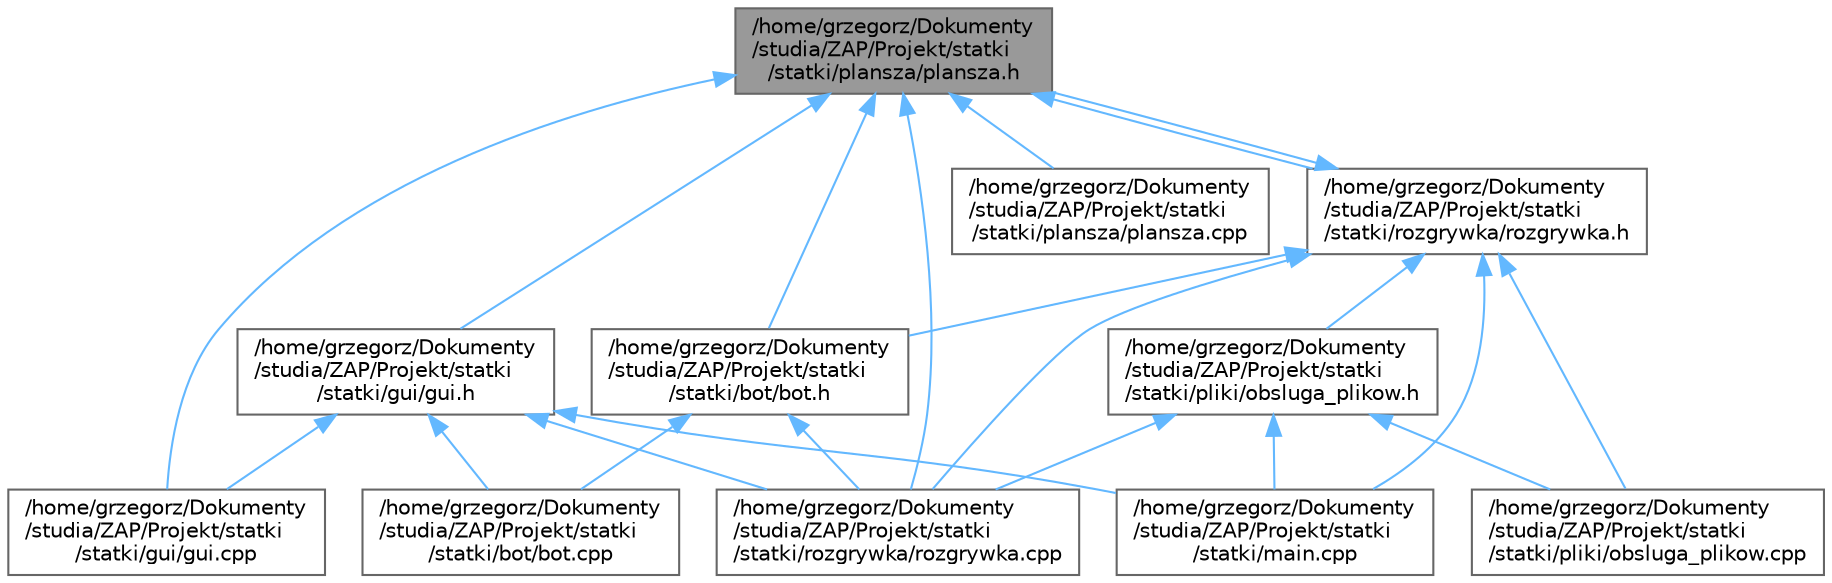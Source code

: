 digraph "/home/grzegorz/Dokumenty/studia/ZAP/Projekt/statki/statki/plansza/plansza.h"
{
 // LATEX_PDF_SIZE
  bgcolor="transparent";
  edge [fontname=Helvetica,fontsize=10,labelfontname=Helvetica,labelfontsize=10];
  node [fontname=Helvetica,fontsize=10,shape=box,height=0.2,width=0.4];
  Node1 [id="Node000001",label="/home/grzegorz/Dokumenty\l/studia/ZAP/Projekt/statki\l/statki/plansza/plansza.h",height=0.2,width=0.4,color="gray40", fillcolor="grey60", style="filled", fontcolor="black",tooltip=" "];
  Node1 -> Node2 [id="edge22_Node000001_Node000002",dir="back",color="steelblue1",style="solid",tooltip=" "];
  Node2 [id="Node000002",label="/home/grzegorz/Dokumenty\l/studia/ZAP/Projekt/statki\l/statki/bot/bot.h",height=0.2,width=0.4,color="grey40", fillcolor="white", style="filled",URL="$bot_8h.html",tooltip=" "];
  Node2 -> Node3 [id="edge23_Node000002_Node000003",dir="back",color="steelblue1",style="solid",tooltip=" "];
  Node3 [id="Node000003",label="/home/grzegorz/Dokumenty\l/studia/ZAP/Projekt/statki\l/statki/bot/bot.cpp",height=0.2,width=0.4,color="grey40", fillcolor="white", style="filled",URL="$bot_8cpp.html",tooltip=" "];
  Node2 -> Node4 [id="edge24_Node000002_Node000004",dir="back",color="steelblue1",style="solid",tooltip=" "];
  Node4 [id="Node000004",label="/home/grzegorz/Dokumenty\l/studia/ZAP/Projekt/statki\l/statki/rozgrywka/rozgrywka.cpp",height=0.2,width=0.4,color="grey40", fillcolor="white", style="filled",URL="$rozgrywka_8cpp.html",tooltip=" "];
  Node1 -> Node5 [id="edge25_Node000001_Node000005",dir="back",color="steelblue1",style="solid",tooltip=" "];
  Node5 [id="Node000005",label="/home/grzegorz/Dokumenty\l/studia/ZAP/Projekt/statki\l/statki/gui/gui.cpp",height=0.2,width=0.4,color="grey40", fillcolor="white", style="filled",URL="$gui_8cpp.html",tooltip=" "];
  Node1 -> Node6 [id="edge26_Node000001_Node000006",dir="back",color="steelblue1",style="solid",tooltip=" "];
  Node6 [id="Node000006",label="/home/grzegorz/Dokumenty\l/studia/ZAP/Projekt/statki\l/statki/gui/gui.h",height=0.2,width=0.4,color="grey40", fillcolor="white", style="filled",URL="$gui_8h.html",tooltip=" "];
  Node6 -> Node3 [id="edge27_Node000006_Node000003",dir="back",color="steelblue1",style="solid",tooltip=" "];
  Node6 -> Node5 [id="edge28_Node000006_Node000005",dir="back",color="steelblue1",style="solid",tooltip=" "];
  Node6 -> Node7 [id="edge29_Node000006_Node000007",dir="back",color="steelblue1",style="solid",tooltip=" "];
  Node7 [id="Node000007",label="/home/grzegorz/Dokumenty\l/studia/ZAP/Projekt/statki\l/statki/main.cpp",height=0.2,width=0.4,color="grey40", fillcolor="white", style="filled",URL="$main_8cpp.html",tooltip=" "];
  Node6 -> Node4 [id="edge30_Node000006_Node000004",dir="back",color="steelblue1",style="solid",tooltip=" "];
  Node1 -> Node8 [id="edge31_Node000001_Node000008",dir="back",color="steelblue1",style="solid",tooltip=" "];
  Node8 [id="Node000008",label="/home/grzegorz/Dokumenty\l/studia/ZAP/Projekt/statki\l/statki/plansza/plansza.cpp",height=0.2,width=0.4,color="grey40", fillcolor="white", style="filled",URL="$plansza_8cpp.html",tooltip=" "];
  Node1 -> Node4 [id="edge32_Node000001_Node000004",dir="back",color="steelblue1",style="solid",tooltip=" "];
  Node1 -> Node9 [id="edge33_Node000001_Node000009",dir="back",color="steelblue1",style="solid",tooltip=" "];
  Node9 [id="Node000009",label="/home/grzegorz/Dokumenty\l/studia/ZAP/Projekt/statki\l/statki/rozgrywka/rozgrywka.h",height=0.2,width=0.4,color="grey40", fillcolor="white", style="filled",URL="$rozgrywka_8h.html",tooltip=" "];
  Node9 -> Node2 [id="edge34_Node000009_Node000002",dir="back",color="steelblue1",style="solid",tooltip=" "];
  Node9 -> Node7 [id="edge35_Node000009_Node000007",dir="back",color="steelblue1",style="solid",tooltip=" "];
  Node9 -> Node1 [id="edge36_Node000009_Node000001",dir="back",color="steelblue1",style="solid",tooltip=" "];
  Node9 -> Node10 [id="edge37_Node000009_Node000010",dir="back",color="steelblue1",style="solid",tooltip=" "];
  Node10 [id="Node000010",label="/home/grzegorz/Dokumenty\l/studia/ZAP/Projekt/statki\l/statki/pliki/obsluga_plikow.cpp",height=0.2,width=0.4,color="grey40", fillcolor="white", style="filled",URL="$obsluga__plikow_8cpp.html",tooltip=" "];
  Node9 -> Node11 [id="edge38_Node000009_Node000011",dir="back",color="steelblue1",style="solid",tooltip=" "];
  Node11 [id="Node000011",label="/home/grzegorz/Dokumenty\l/studia/ZAP/Projekt/statki\l/statki/pliki/obsluga_plikow.h",height=0.2,width=0.4,color="grey40", fillcolor="white", style="filled",URL="$obsluga__plikow_8h.html",tooltip=" "];
  Node11 -> Node7 [id="edge39_Node000011_Node000007",dir="back",color="steelblue1",style="solid",tooltip=" "];
  Node11 -> Node10 [id="edge40_Node000011_Node000010",dir="back",color="steelblue1",style="solid",tooltip=" "];
  Node11 -> Node4 [id="edge41_Node000011_Node000004",dir="back",color="steelblue1",style="solid",tooltip=" "];
  Node9 -> Node4 [id="edge42_Node000009_Node000004",dir="back",color="steelblue1",style="solid",tooltip=" "];
}
